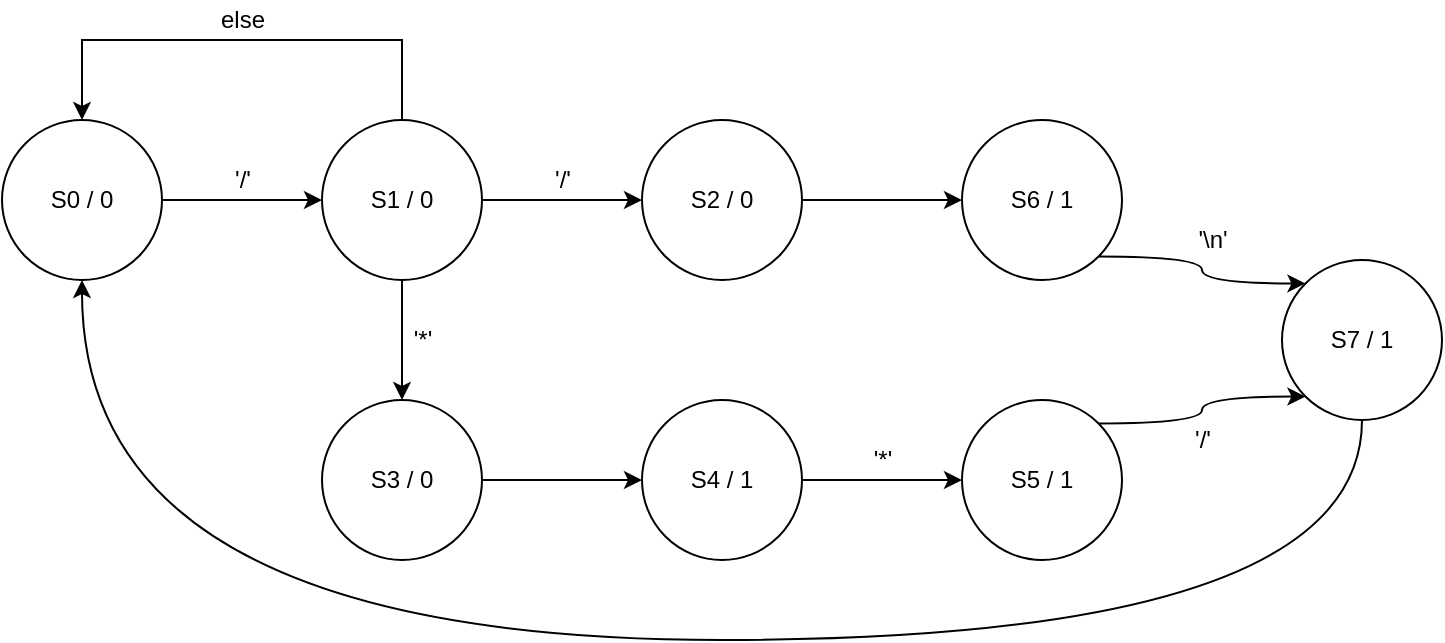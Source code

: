 <mxfile version="14.2.9" type="device"><diagram id="XcAw1yrdkGCRTTPrRZnG" name="Page-1"><mxGraphModel dx="462" dy="761" grid="1" gridSize="10" guides="1" tooltips="1" connect="1" arrows="1" fold="1" page="1" pageScale="1" pageWidth="850" pageHeight="1100" math="0" shadow="0"><root><mxCell id="0"/><mxCell id="1" parent="0"/><mxCell id="ZmqrAXqsdC5z6w3cF8B3-9" value="" style="edgeStyle=orthogonalEdgeStyle;rounded=0;orthogonalLoop=1;jettySize=auto;html=1;" edge="1" parent="1" source="ZmqrAXqsdC5z6w3cF8B3-1" target="ZmqrAXqsdC5z6w3cF8B3-8"><mxGeometry relative="1" as="geometry"/></mxCell><mxCell id="ZmqrAXqsdC5z6w3cF8B3-1" value="S0 / 0" style="ellipse;whiteSpace=wrap;html=1;aspect=fixed;" vertex="1" parent="1"><mxGeometry x="40" y="160" width="80" height="80" as="geometry"/></mxCell><mxCell id="ZmqrAXqsdC5z6w3cF8B3-42" style="edgeStyle=orthogonalEdgeStyle;curved=1;rounded=0;orthogonalLoop=1;jettySize=auto;html=1;entryX=0.5;entryY=1;entryDx=0;entryDy=0;exitX=0.5;exitY=1;exitDx=0;exitDy=0;" edge="1" parent="1" source="ZmqrAXqsdC5z6w3cF8B3-2" target="ZmqrAXqsdC5z6w3cF8B3-1"><mxGeometry relative="1" as="geometry"><Array as="points"><mxPoint x="720" y="420"/><mxPoint x="80" y="420"/></Array></mxGeometry></mxCell><mxCell id="ZmqrAXqsdC5z6w3cF8B3-2" value="S7 / 1" style="ellipse;whiteSpace=wrap;html=1;aspect=fixed;" vertex="1" parent="1"><mxGeometry x="680" y="230" width="80" height="80" as="geometry"/></mxCell><mxCell id="ZmqrAXqsdC5z6w3cF8B3-37" style="edgeStyle=orthogonalEdgeStyle;rounded=0;orthogonalLoop=1;jettySize=auto;html=1;exitX=1;exitY=0;exitDx=0;exitDy=0;entryX=0;entryY=1;entryDx=0;entryDy=0;curved=1;" edge="1" parent="1" source="ZmqrAXqsdC5z6w3cF8B3-3" target="ZmqrAXqsdC5z6w3cF8B3-2"><mxGeometry relative="1" as="geometry"/></mxCell><mxCell id="ZmqrAXqsdC5z6w3cF8B3-3" value="S5 / 1" style="ellipse;whiteSpace=wrap;html=1;aspect=fixed;" vertex="1" parent="1"><mxGeometry x="520" y="300" width="80" height="80" as="geometry"/></mxCell><mxCell id="ZmqrAXqsdC5z6w3cF8B3-36" style="edgeStyle=orthogonalEdgeStyle;rounded=0;orthogonalLoop=1;jettySize=auto;html=1;exitX=1;exitY=1;exitDx=0;exitDy=0;entryX=0;entryY=0;entryDx=0;entryDy=0;curved=1;" edge="1" parent="1" source="ZmqrAXqsdC5z6w3cF8B3-4" target="ZmqrAXqsdC5z6w3cF8B3-2"><mxGeometry relative="1" as="geometry"/></mxCell><mxCell id="ZmqrAXqsdC5z6w3cF8B3-4" value="S6 / 1" style="ellipse;whiteSpace=wrap;html=1;aspect=fixed;" vertex="1" parent="1"><mxGeometry x="520" y="160" width="80" height="80" as="geometry"/></mxCell><mxCell id="ZmqrAXqsdC5z6w3cF8B3-21" value="" style="edgeStyle=orthogonalEdgeStyle;rounded=0;orthogonalLoop=1;jettySize=auto;html=1;" edge="1" parent="1" source="ZmqrAXqsdC5z6w3cF8B3-5" target="ZmqrAXqsdC5z6w3cF8B3-3"><mxGeometry relative="1" as="geometry"/></mxCell><mxCell id="ZmqrAXqsdC5z6w3cF8B3-5" value="S4 / 1" style="ellipse;whiteSpace=wrap;html=1;aspect=fixed;" vertex="1" parent="1"><mxGeometry x="360" y="300" width="80" height="80" as="geometry"/></mxCell><mxCell id="ZmqrAXqsdC5z6w3cF8B3-19" value="" style="edgeStyle=orthogonalEdgeStyle;rounded=0;orthogonalLoop=1;jettySize=auto;html=1;" edge="1" parent="1" source="ZmqrAXqsdC5z6w3cF8B3-6" target="ZmqrAXqsdC5z6w3cF8B3-5"><mxGeometry relative="1" as="geometry"/></mxCell><mxCell id="ZmqrAXqsdC5z6w3cF8B3-6" value="S3 / 0" style="ellipse;whiteSpace=wrap;html=1;aspect=fixed;" vertex="1" parent="1"><mxGeometry x="200" y="300" width="80" height="80" as="geometry"/></mxCell><mxCell id="ZmqrAXqsdC5z6w3cF8B3-17" value="" style="edgeStyle=orthogonalEdgeStyle;rounded=0;orthogonalLoop=1;jettySize=auto;html=1;" edge="1" parent="1" source="ZmqrAXqsdC5z6w3cF8B3-7" target="ZmqrAXqsdC5z6w3cF8B3-4"><mxGeometry relative="1" as="geometry"/></mxCell><mxCell id="ZmqrAXqsdC5z6w3cF8B3-7" value="S2 / 0" style="ellipse;whiteSpace=wrap;html=1;aspect=fixed;" vertex="1" parent="1"><mxGeometry x="360" y="160" width="80" height="80" as="geometry"/></mxCell><mxCell id="ZmqrAXqsdC5z6w3cF8B3-11" value="" style="edgeStyle=orthogonalEdgeStyle;rounded=0;orthogonalLoop=1;jettySize=auto;html=1;" edge="1" parent="1" source="ZmqrAXqsdC5z6w3cF8B3-8" target="ZmqrAXqsdC5z6w3cF8B3-7"><mxGeometry relative="1" as="geometry"/></mxCell><mxCell id="ZmqrAXqsdC5z6w3cF8B3-13" value="" style="edgeStyle=orthogonalEdgeStyle;rounded=0;orthogonalLoop=1;jettySize=auto;html=1;" edge="1" parent="1" source="ZmqrAXqsdC5z6w3cF8B3-8" target="ZmqrAXqsdC5z6w3cF8B3-6"><mxGeometry relative="1" as="geometry"/></mxCell><mxCell id="ZmqrAXqsdC5z6w3cF8B3-15" style="edgeStyle=orthogonalEdgeStyle;rounded=0;orthogonalLoop=1;jettySize=auto;html=1;entryX=0.5;entryY=0;entryDx=0;entryDy=0;" edge="1" parent="1" source="ZmqrAXqsdC5z6w3cF8B3-8" target="ZmqrAXqsdC5z6w3cF8B3-1"><mxGeometry relative="1" as="geometry"><mxPoint x="80" y="80" as="targetPoint"/><Array as="points"><mxPoint x="240" y="120"/><mxPoint x="80" y="120"/></Array></mxGeometry></mxCell><mxCell id="ZmqrAXqsdC5z6w3cF8B3-8" value="S1 / 0" style="ellipse;whiteSpace=wrap;html=1;aspect=fixed;" vertex="1" parent="1"><mxGeometry x="200" y="160" width="80" height="80" as="geometry"/></mxCell><mxCell id="ZmqrAXqsdC5z6w3cF8B3-10" value="'/'" style="text;html=1;align=center;verticalAlign=middle;resizable=0;points=[];autosize=1;" vertex="1" parent="1"><mxGeometry x="150" y="180" width="20" height="20" as="geometry"/></mxCell><mxCell id="ZmqrAXqsdC5z6w3cF8B3-12" value="'/'" style="text;html=1;align=center;verticalAlign=middle;resizable=0;points=[];autosize=1;" vertex="1" parent="1"><mxGeometry x="310" y="180" width="20" height="20" as="geometry"/></mxCell><mxCell id="ZmqrAXqsdC5z6w3cF8B3-14" value="'*'" style="text;html=1;align=center;verticalAlign=middle;resizable=0;points=[];autosize=1;" vertex="1" parent="1"><mxGeometry x="240" y="260" width="20" height="20" as="geometry"/></mxCell><mxCell id="ZmqrAXqsdC5z6w3cF8B3-16" value="else" style="text;html=1;align=center;verticalAlign=middle;resizable=0;points=[];autosize=1;" vertex="1" parent="1"><mxGeometry x="140" y="100" width="40" height="20" as="geometry"/></mxCell><mxCell id="ZmqrAXqsdC5z6w3cF8B3-22" value="'*'" style="text;html=1;align=center;verticalAlign=middle;resizable=0;points=[];autosize=1;" vertex="1" parent="1"><mxGeometry x="470" y="320" width="20" height="20" as="geometry"/></mxCell><mxCell id="ZmqrAXqsdC5z6w3cF8B3-38" value="'\n'" style="text;html=1;align=center;verticalAlign=middle;resizable=0;points=[];autosize=1;" vertex="1" parent="1"><mxGeometry x="630" y="210" width="30" height="20" as="geometry"/></mxCell><mxCell id="ZmqrAXqsdC5z6w3cF8B3-39" value="'/'" style="text;html=1;align=center;verticalAlign=middle;resizable=0;points=[];autosize=1;" vertex="1" parent="1"><mxGeometry x="630" y="310" width="20" height="20" as="geometry"/></mxCell></root></mxGraphModel></diagram></mxfile>